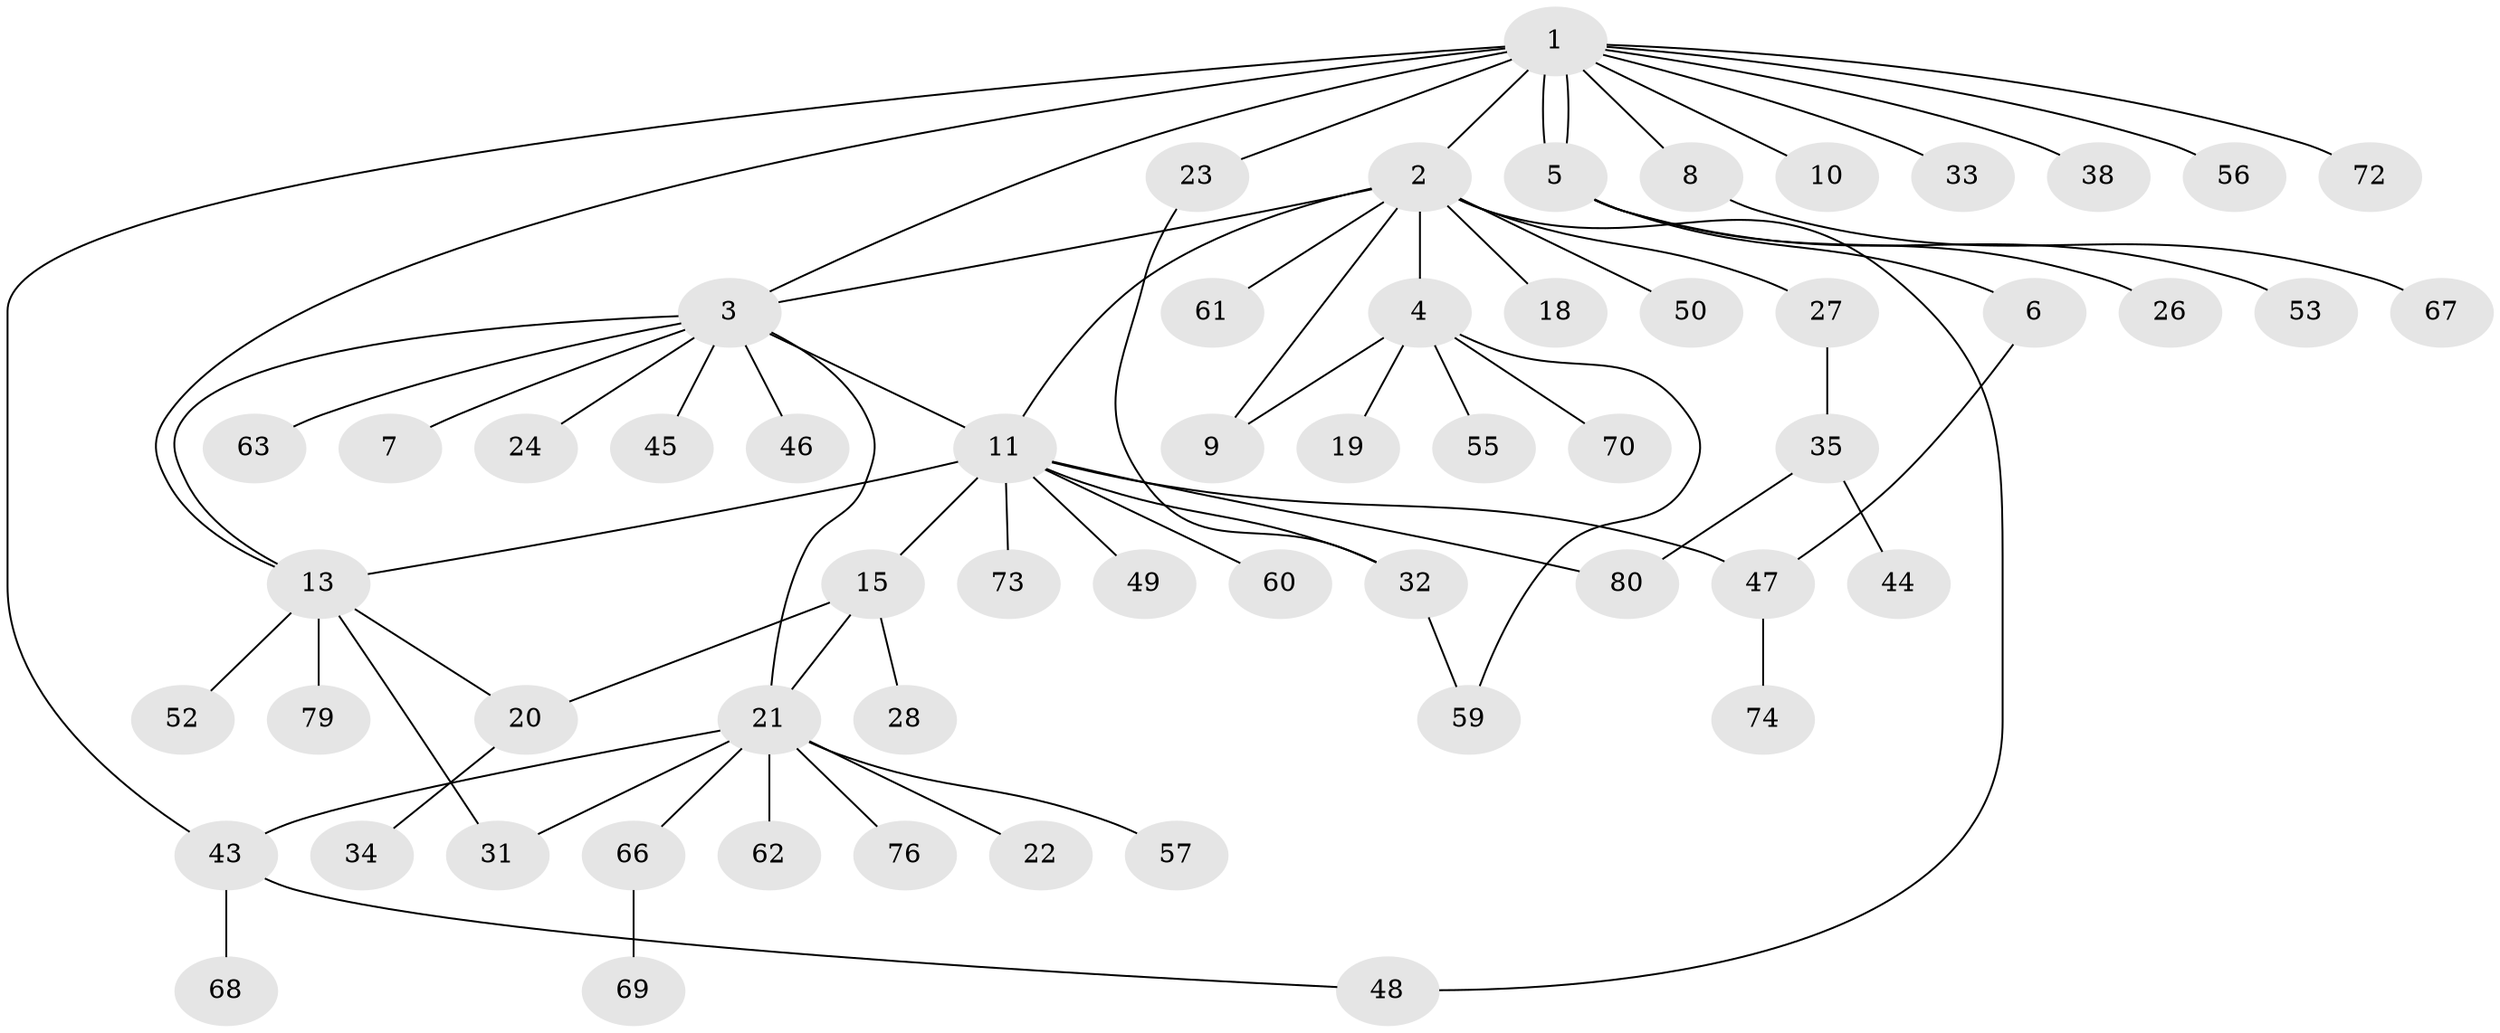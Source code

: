 // original degree distribution, {13: 0.0125, 7: 0.025, 10: 0.025, 5: 0.05, 6: 0.0125, 2: 0.25, 3: 0.05, 1: 0.525, 4: 0.0375, 9: 0.0125}
// Generated by graph-tools (version 1.1) at 2025/11/02/27/25 16:11:10]
// undirected, 58 vertices, 72 edges
graph export_dot {
graph [start="1"]
  node [color=gray90,style=filled];
  1 [super="+16"];
  2 [super="+14"];
  3 [super="+30"];
  4 [super="+54"];
  5 [super="+37"];
  6 [super="+17"];
  7 [super="+64"];
  8 [super="+58"];
  9;
  10 [super="+12"];
  11 [super="+40"];
  13 [super="+42"];
  15 [super="+41"];
  18 [super="+39"];
  19 [super="+25"];
  20 [super="+36"];
  21 [super="+29"];
  22;
  23 [super="+71"];
  24;
  26;
  27;
  28;
  31;
  32 [super="+77"];
  33;
  34;
  35 [super="+65"];
  38;
  43 [super="+51"];
  44 [super="+75"];
  45;
  46;
  47 [super="+78"];
  48;
  49;
  50;
  52;
  53;
  55;
  56;
  57;
  59;
  60;
  61;
  62;
  63;
  66;
  67;
  68;
  69;
  70;
  72;
  73;
  74;
  76;
  79;
  80;
  1 -- 2;
  1 -- 3;
  1 -- 5;
  1 -- 5;
  1 -- 8;
  1 -- 10;
  1 -- 33;
  1 -- 38;
  1 -- 43;
  1 -- 56;
  1 -- 72;
  1 -- 13;
  1 -- 23;
  2 -- 3;
  2 -- 4;
  2 -- 9;
  2 -- 27;
  2 -- 50;
  2 -- 48;
  2 -- 18;
  2 -- 11;
  2 -- 61;
  3 -- 7;
  3 -- 11;
  3 -- 21;
  3 -- 24;
  3 -- 45;
  3 -- 46;
  3 -- 63;
  3 -- 13;
  4 -- 9;
  4 -- 19;
  4 -- 59;
  4 -- 70;
  4 -- 55;
  5 -- 6;
  5 -- 26;
  5 -- 53;
  6 -- 47;
  8 -- 67;
  11 -- 13;
  11 -- 15;
  11 -- 47;
  11 -- 49;
  11 -- 60;
  11 -- 73;
  11 -- 80;
  11 -- 32;
  13 -- 20;
  13 -- 52;
  13 -- 79;
  13 -- 31;
  15 -- 20;
  15 -- 21;
  15 -- 28;
  20 -- 34;
  21 -- 22;
  21 -- 31;
  21 -- 43;
  21 -- 57;
  21 -- 62;
  21 -- 76;
  21 -- 66;
  23 -- 32;
  27 -- 35;
  32 -- 59;
  35 -- 44;
  35 -- 80;
  43 -- 48;
  43 -- 68;
  47 -- 74;
  66 -- 69;
}
